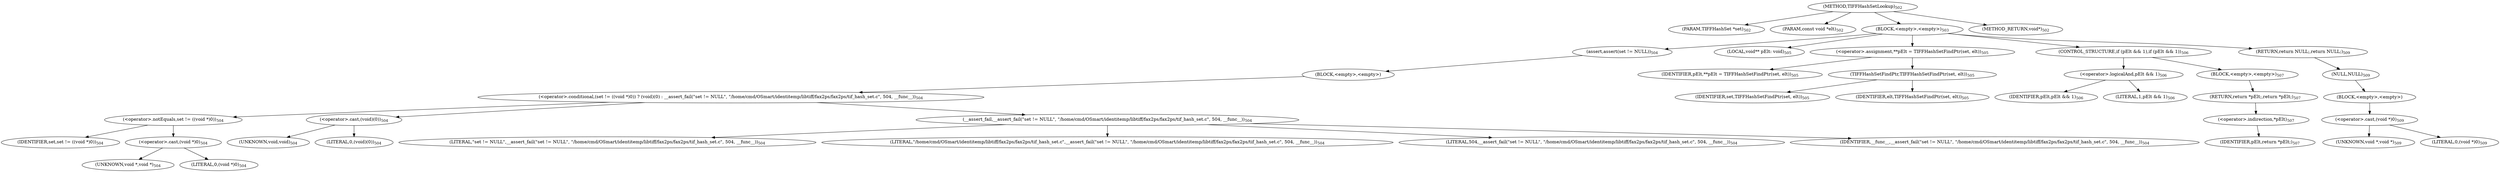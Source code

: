 digraph "TIFFHashSetLookup" {  
"5654" [label = <(METHOD,TIFFHashSetLookup)<SUB>502</SUB>> ]
"5655" [label = <(PARAM,TIFFHashSet *set)<SUB>502</SUB>> ]
"5656" [label = <(PARAM,const void *elt)<SUB>502</SUB>> ]
"5657" [label = <(BLOCK,&lt;empty&gt;,&lt;empty&gt;)<SUB>503</SUB>> ]
"5658" [label = <(assert,assert(set != NULL))<SUB>504</SUB>> ]
"5659" [label = <(BLOCK,&lt;empty&gt;,&lt;empty&gt;)> ]
"5660" [label = <(&lt;operator&gt;.conditional,(set != ((void *)0)) ? (void)(0) : __assert_fail(&quot;set != NULL&quot;, &quot;/home/cmd/OSmart/identitemp/libtiff/fax2ps/fax2ps/tif_hash_set.c&quot;, 504, __func__))<SUB>504</SUB>> ]
"5661" [label = <(&lt;operator&gt;.notEquals,set != ((void *)0))<SUB>504</SUB>> ]
"5662" [label = <(IDENTIFIER,set,set != ((void *)0))<SUB>504</SUB>> ]
"5663" [label = <(&lt;operator&gt;.cast,(void *)0)<SUB>504</SUB>> ]
"5664" [label = <(UNKNOWN,void *,void *)<SUB>504</SUB>> ]
"5665" [label = <(LITERAL,0,(void *)0)<SUB>504</SUB>> ]
"5666" [label = <(&lt;operator&gt;.cast,(void)(0))<SUB>504</SUB>> ]
"5667" [label = <(UNKNOWN,void,void)<SUB>504</SUB>> ]
"5668" [label = <(LITERAL,0,(void)(0))<SUB>504</SUB>> ]
"5669" [label = <(__assert_fail,__assert_fail(&quot;set != NULL&quot;, &quot;/home/cmd/OSmart/identitemp/libtiff/fax2ps/fax2ps/tif_hash_set.c&quot;, 504, __func__))<SUB>504</SUB>> ]
"5670" [label = <(LITERAL,&quot;set != NULL&quot;,__assert_fail(&quot;set != NULL&quot;, &quot;/home/cmd/OSmart/identitemp/libtiff/fax2ps/fax2ps/tif_hash_set.c&quot;, 504, __func__))<SUB>504</SUB>> ]
"5671" [label = <(LITERAL,&quot;/home/cmd/OSmart/identitemp/libtiff/fax2ps/fax2ps/tif_hash_set.c&quot;,__assert_fail(&quot;set != NULL&quot;, &quot;/home/cmd/OSmart/identitemp/libtiff/fax2ps/fax2ps/tif_hash_set.c&quot;, 504, __func__))<SUB>504</SUB>> ]
"5672" [label = <(LITERAL,504,__assert_fail(&quot;set != NULL&quot;, &quot;/home/cmd/OSmart/identitemp/libtiff/fax2ps/fax2ps/tif_hash_set.c&quot;, 504, __func__))<SUB>504</SUB>> ]
"5673" [label = <(IDENTIFIER,__func__,__assert_fail(&quot;set != NULL&quot;, &quot;/home/cmd/OSmart/identitemp/libtiff/fax2ps/fax2ps/tif_hash_set.c&quot;, 504, __func__))<SUB>504</SUB>> ]
"5674" [label = <(LOCAL,void** pElt: void)<SUB>505</SUB>> ]
"5675" [label = <(&lt;operator&gt;.assignment,**pElt = TIFFHashSetFindPtr(set, elt))<SUB>505</SUB>> ]
"5676" [label = <(IDENTIFIER,pElt,**pElt = TIFFHashSetFindPtr(set, elt))<SUB>505</SUB>> ]
"5677" [label = <(TIFFHashSetFindPtr,TIFFHashSetFindPtr(set, elt))<SUB>505</SUB>> ]
"5678" [label = <(IDENTIFIER,set,TIFFHashSetFindPtr(set, elt))<SUB>505</SUB>> ]
"5679" [label = <(IDENTIFIER,elt,TIFFHashSetFindPtr(set, elt))<SUB>505</SUB>> ]
"5680" [label = <(CONTROL_STRUCTURE,if (pElt &amp;&amp; 1),if (pElt &amp;&amp; 1))<SUB>506</SUB>> ]
"5681" [label = <(&lt;operator&gt;.logicalAnd,pElt &amp;&amp; 1)<SUB>506</SUB>> ]
"5682" [label = <(IDENTIFIER,pElt,pElt &amp;&amp; 1)<SUB>506</SUB>> ]
"5683" [label = <(LITERAL,1,pElt &amp;&amp; 1)<SUB>506</SUB>> ]
"5684" [label = <(BLOCK,&lt;empty&gt;,&lt;empty&gt;)<SUB>507</SUB>> ]
"5685" [label = <(RETURN,return *pElt;,return *pElt;)<SUB>507</SUB>> ]
"5686" [label = <(&lt;operator&gt;.indirection,*pElt)<SUB>507</SUB>> ]
"5687" [label = <(IDENTIFIER,pElt,return *pElt;)<SUB>507</SUB>> ]
"5688" [label = <(RETURN,return NULL;,return NULL;)<SUB>509</SUB>> ]
"5689" [label = <(NULL,NULL)<SUB>509</SUB>> ]
"5690" [label = <(BLOCK,&lt;empty&gt;,&lt;empty&gt;)> ]
"5691" [label = <(&lt;operator&gt;.cast,(void *)0)<SUB>509</SUB>> ]
"5692" [label = <(UNKNOWN,void *,void *)<SUB>509</SUB>> ]
"5693" [label = <(LITERAL,0,(void *)0)<SUB>509</SUB>> ]
"5694" [label = <(METHOD_RETURN,void*)<SUB>502</SUB>> ]
  "5654" -> "5655" 
  "5654" -> "5656" 
  "5654" -> "5657" 
  "5654" -> "5694" 
  "5657" -> "5658" 
  "5657" -> "5674" 
  "5657" -> "5675" 
  "5657" -> "5680" 
  "5657" -> "5688" 
  "5658" -> "5659" 
  "5659" -> "5660" 
  "5660" -> "5661" 
  "5660" -> "5666" 
  "5660" -> "5669" 
  "5661" -> "5662" 
  "5661" -> "5663" 
  "5663" -> "5664" 
  "5663" -> "5665" 
  "5666" -> "5667" 
  "5666" -> "5668" 
  "5669" -> "5670" 
  "5669" -> "5671" 
  "5669" -> "5672" 
  "5669" -> "5673" 
  "5675" -> "5676" 
  "5675" -> "5677" 
  "5677" -> "5678" 
  "5677" -> "5679" 
  "5680" -> "5681" 
  "5680" -> "5684" 
  "5681" -> "5682" 
  "5681" -> "5683" 
  "5684" -> "5685" 
  "5685" -> "5686" 
  "5686" -> "5687" 
  "5688" -> "5689" 
  "5689" -> "5690" 
  "5690" -> "5691" 
  "5691" -> "5692" 
  "5691" -> "5693" 
}
